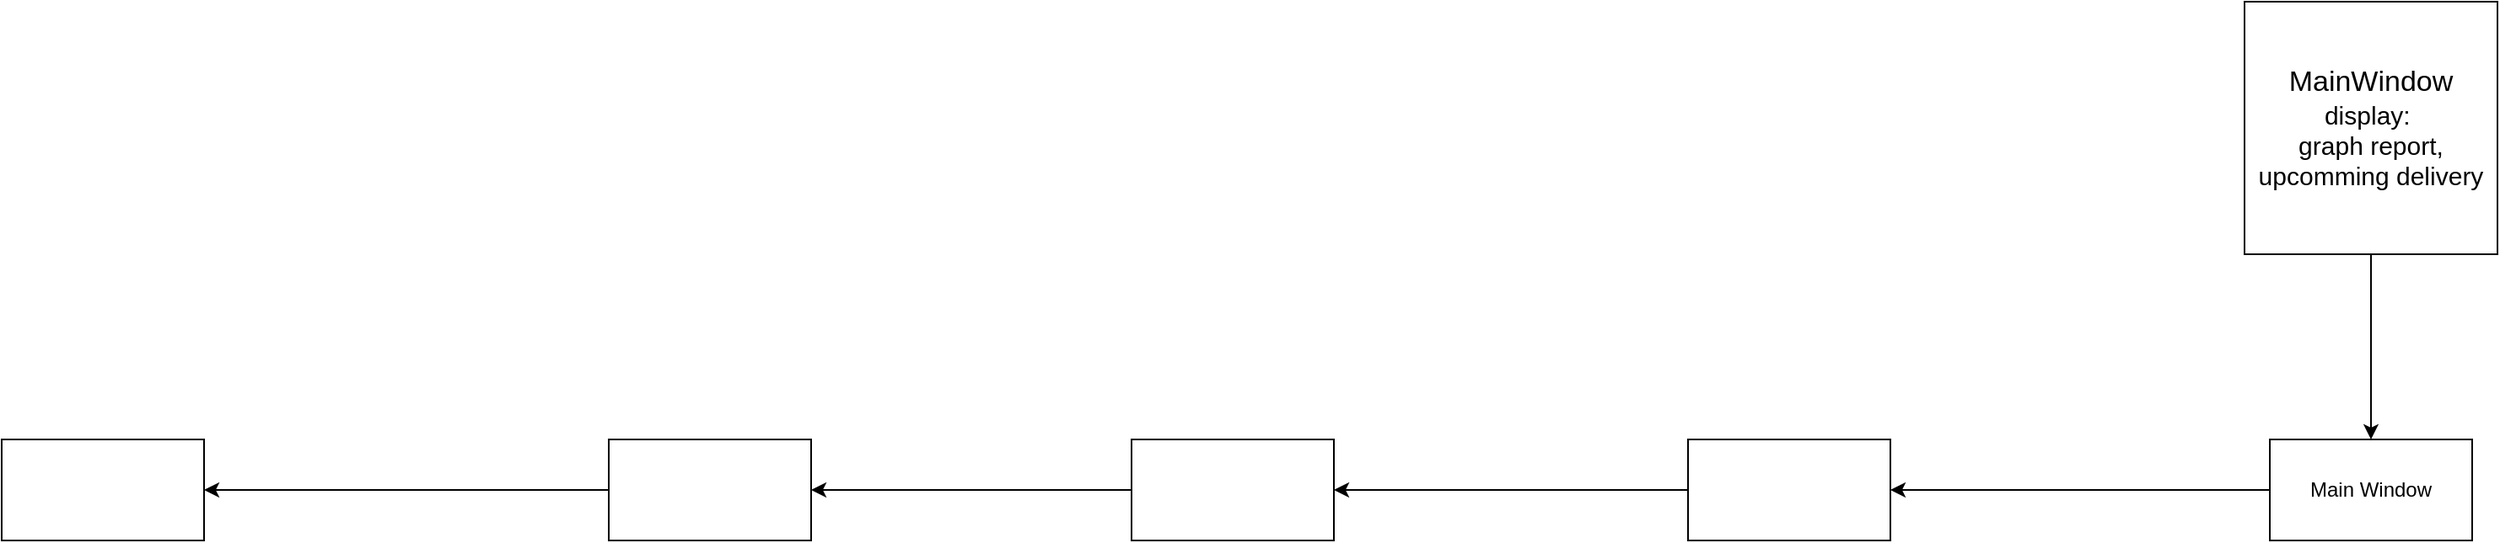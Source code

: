 <mxfile version="28.1.1">
  <diagram name="Page-1" id="TGYgBSehuemjxRqf3gY4">
    <mxGraphModel dx="3737" dy="1110" grid="1" gridSize="10" guides="1" tooltips="1" connect="1" arrows="1" fold="1" page="1" pageScale="1" pageWidth="850" pageHeight="1100" math="0" shadow="0">
      <root>
        <mxCell id="0" />
        <mxCell id="1" parent="0" />
        <mxCell id="I9fuKx8wwuCOY-B53nem-3" style="edgeStyle=orthogonalEdgeStyle;rounded=0;orthogonalLoop=1;jettySize=auto;html=1;entryX=0.5;entryY=0;entryDx=0;entryDy=0;" edge="1" parent="1" source="I9fuKx8wwuCOY-B53nem-1" target="I9fuKx8wwuCOY-B53nem-2">
          <mxGeometry relative="1" as="geometry" />
        </mxCell>
        <mxCell id="I9fuKx8wwuCOY-B53nem-1" value="&lt;font style=&quot;font-size: 17px;&quot;&gt;MainWindow&lt;/font&gt;&lt;div&gt;&lt;font style=&quot;font-size: 15px;&quot;&gt;display:&amp;nbsp;&lt;/font&gt;&lt;/div&gt;&lt;div&gt;&lt;font style=&quot;font-size: 15px;&quot;&gt;graph report,&lt;/font&gt;&lt;/div&gt;&lt;div&gt;&lt;font style=&quot;font-size: 15px;&quot;&gt;upcomming delivery&lt;/font&gt;&lt;/div&gt;" style="whiteSpace=wrap;html=1;aspect=fixed;" vertex="1" parent="1">
          <mxGeometry x="80" y="90" width="150" height="150" as="geometry" />
        </mxCell>
        <mxCell id="I9fuKx8wwuCOY-B53nem-8" style="edgeStyle=orthogonalEdgeStyle;rounded=0;orthogonalLoop=1;jettySize=auto;html=1;" edge="1" parent="1" source="I9fuKx8wwuCOY-B53nem-2" target="I9fuKx8wwuCOY-B53nem-4">
          <mxGeometry relative="1" as="geometry" />
        </mxCell>
        <mxCell id="I9fuKx8wwuCOY-B53nem-2" value="Main Window" style="rounded=0;whiteSpace=wrap;html=1;" vertex="1" parent="1">
          <mxGeometry x="95" y="350" width="120" height="60" as="geometry" />
        </mxCell>
        <mxCell id="I9fuKx8wwuCOY-B53nem-9" style="edgeStyle=orthogonalEdgeStyle;rounded=0;orthogonalLoop=1;jettySize=auto;html=1;" edge="1" parent="1" source="I9fuKx8wwuCOY-B53nem-4" target="I9fuKx8wwuCOY-B53nem-5">
          <mxGeometry relative="1" as="geometry" />
        </mxCell>
        <mxCell id="I9fuKx8wwuCOY-B53nem-4" value="" style="rounded=0;whiteSpace=wrap;html=1;" vertex="1" parent="1">
          <mxGeometry x="-250" y="350" width="120" height="60" as="geometry" />
        </mxCell>
        <mxCell id="I9fuKx8wwuCOY-B53nem-10" style="edgeStyle=orthogonalEdgeStyle;rounded=0;orthogonalLoop=1;jettySize=auto;html=1;" edge="1" parent="1" source="I9fuKx8wwuCOY-B53nem-5" target="I9fuKx8wwuCOY-B53nem-6">
          <mxGeometry relative="1" as="geometry" />
        </mxCell>
        <mxCell id="I9fuKx8wwuCOY-B53nem-5" value="" style="rounded=0;whiteSpace=wrap;html=1;" vertex="1" parent="1">
          <mxGeometry x="-580" y="350" width="120" height="60" as="geometry" />
        </mxCell>
        <mxCell id="I9fuKx8wwuCOY-B53nem-11" style="edgeStyle=orthogonalEdgeStyle;rounded=0;orthogonalLoop=1;jettySize=auto;html=1;" edge="1" parent="1" source="I9fuKx8wwuCOY-B53nem-6" target="I9fuKx8wwuCOY-B53nem-7">
          <mxGeometry relative="1" as="geometry" />
        </mxCell>
        <mxCell id="I9fuKx8wwuCOY-B53nem-6" value="" style="rounded=0;whiteSpace=wrap;html=1;" vertex="1" parent="1">
          <mxGeometry x="-890" y="350" width="120" height="60" as="geometry" />
        </mxCell>
        <mxCell id="I9fuKx8wwuCOY-B53nem-7" value="" style="rounded=0;whiteSpace=wrap;html=1;" vertex="1" parent="1">
          <mxGeometry x="-1250" y="350" width="120" height="60" as="geometry" />
        </mxCell>
      </root>
    </mxGraphModel>
  </diagram>
</mxfile>
